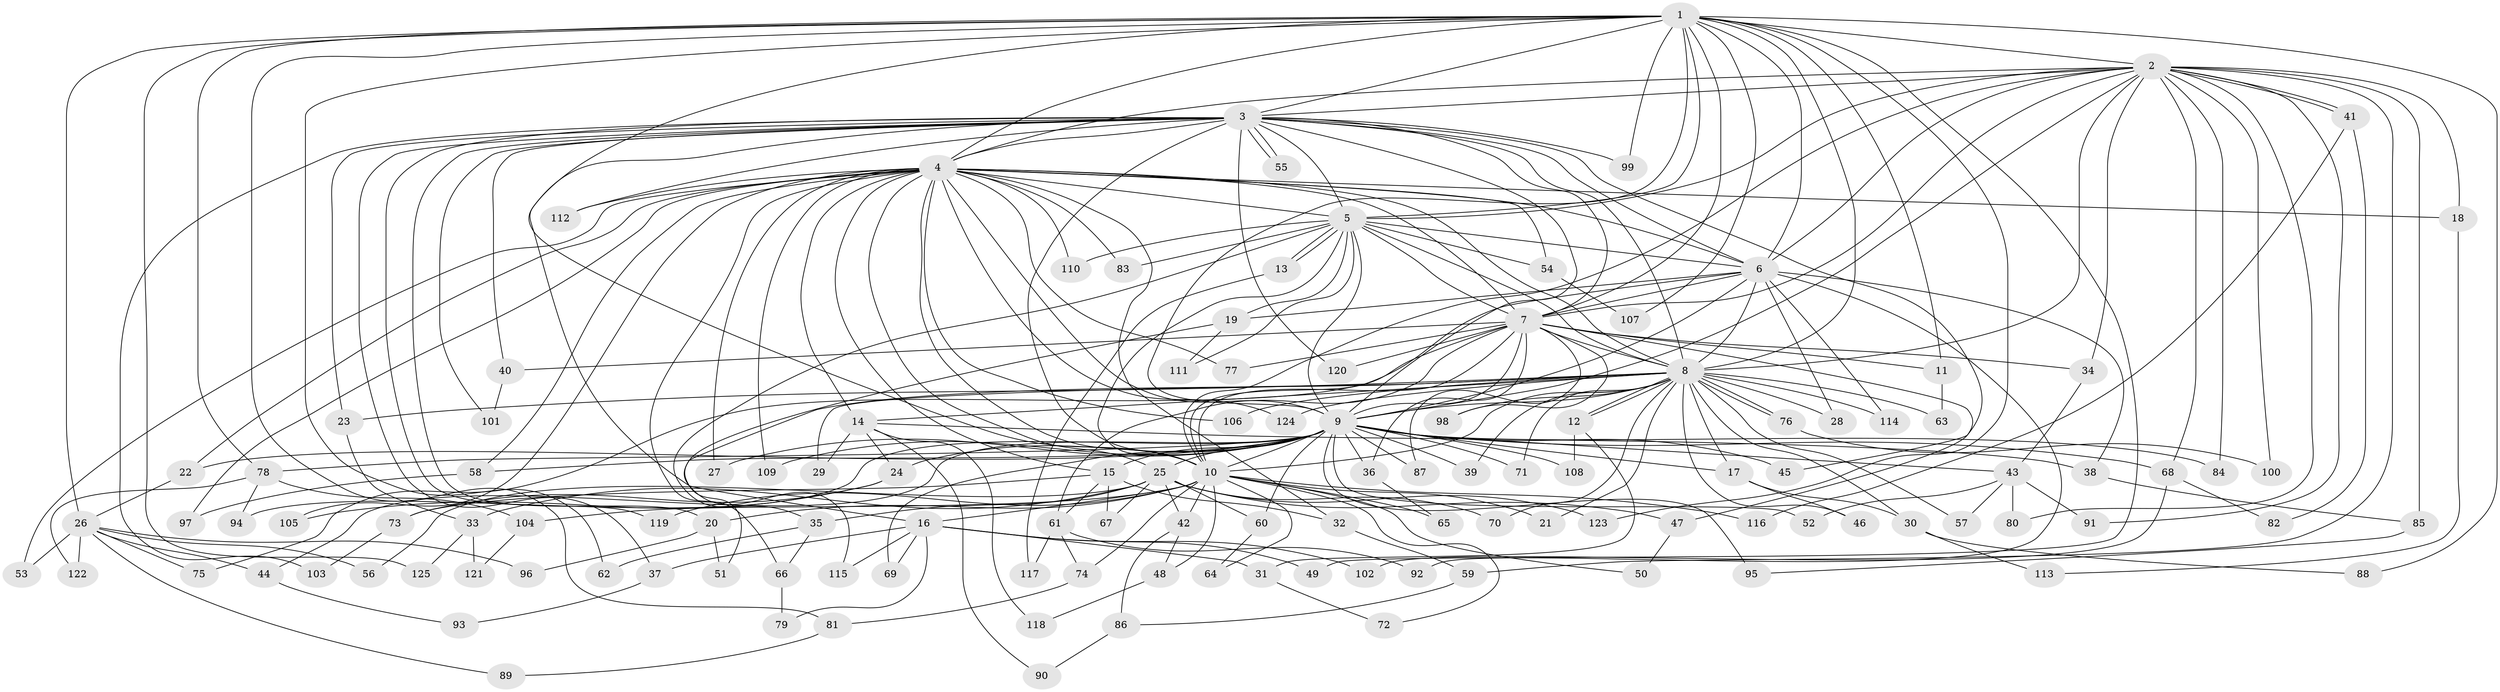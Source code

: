 // Generated by graph-tools (version 1.1) at 2025/01/03/09/25 03:01:27]
// undirected, 125 vertices, 275 edges
graph export_dot {
graph [start="1"]
  node [color=gray90,style=filled];
  1;
  2;
  3;
  4;
  5;
  6;
  7;
  8;
  9;
  10;
  11;
  12;
  13;
  14;
  15;
  16;
  17;
  18;
  19;
  20;
  21;
  22;
  23;
  24;
  25;
  26;
  27;
  28;
  29;
  30;
  31;
  32;
  33;
  34;
  35;
  36;
  37;
  38;
  39;
  40;
  41;
  42;
  43;
  44;
  45;
  46;
  47;
  48;
  49;
  50;
  51;
  52;
  53;
  54;
  55;
  56;
  57;
  58;
  59;
  60;
  61;
  62;
  63;
  64;
  65;
  66;
  67;
  68;
  69;
  70;
  71;
  72;
  73;
  74;
  75;
  76;
  77;
  78;
  79;
  80;
  81;
  82;
  83;
  84;
  85;
  86;
  87;
  88;
  89;
  90;
  91;
  92;
  93;
  94;
  95;
  96;
  97;
  98;
  99;
  100;
  101;
  102;
  103;
  104;
  105;
  106;
  107;
  108;
  109;
  110;
  111;
  112;
  113;
  114;
  115;
  116;
  117;
  118;
  119;
  120;
  121;
  122;
  123;
  124;
  125;
  1 -- 2;
  1 -- 3;
  1 -- 4;
  1 -- 5;
  1 -- 6;
  1 -- 7;
  1 -- 8;
  1 -- 9;
  1 -- 10;
  1 -- 11;
  1 -- 26;
  1 -- 49;
  1 -- 62;
  1 -- 78;
  1 -- 81;
  1 -- 88;
  1 -- 99;
  1 -- 107;
  1 -- 123;
  1 -- 125;
  2 -- 3;
  2 -- 4;
  2 -- 5;
  2 -- 6;
  2 -- 7;
  2 -- 8;
  2 -- 9;
  2 -- 10;
  2 -- 18;
  2 -- 34;
  2 -- 41;
  2 -- 41;
  2 -- 59;
  2 -- 68;
  2 -- 80;
  2 -- 84;
  2 -- 85;
  2 -- 91;
  2 -- 100;
  3 -- 4;
  3 -- 5;
  3 -- 6;
  3 -- 7;
  3 -- 8;
  3 -- 9;
  3 -- 10;
  3 -- 16;
  3 -- 20;
  3 -- 23;
  3 -- 37;
  3 -- 40;
  3 -- 45;
  3 -- 55;
  3 -- 55;
  3 -- 99;
  3 -- 101;
  3 -- 103;
  3 -- 112;
  3 -- 119;
  3 -- 120;
  4 -- 5;
  4 -- 6;
  4 -- 7;
  4 -- 8;
  4 -- 9;
  4 -- 10;
  4 -- 14;
  4 -- 15;
  4 -- 18;
  4 -- 22;
  4 -- 25;
  4 -- 27;
  4 -- 32;
  4 -- 53;
  4 -- 54;
  4 -- 58;
  4 -- 66;
  4 -- 77;
  4 -- 83;
  4 -- 97;
  4 -- 105;
  4 -- 106;
  4 -- 109;
  4 -- 110;
  4 -- 112;
  4 -- 124;
  5 -- 6;
  5 -- 7;
  5 -- 8;
  5 -- 9;
  5 -- 10;
  5 -- 13;
  5 -- 13;
  5 -- 19;
  5 -- 35;
  5 -- 54;
  5 -- 83;
  5 -- 110;
  5 -- 111;
  6 -- 7;
  6 -- 8;
  6 -- 9;
  6 -- 10;
  6 -- 19;
  6 -- 28;
  6 -- 38;
  6 -- 92;
  6 -- 114;
  7 -- 8;
  7 -- 9;
  7 -- 10;
  7 -- 11;
  7 -- 34;
  7 -- 36;
  7 -- 40;
  7 -- 47;
  7 -- 61;
  7 -- 75;
  7 -- 77;
  7 -- 87;
  7 -- 98;
  7 -- 120;
  8 -- 9;
  8 -- 10;
  8 -- 12;
  8 -- 12;
  8 -- 14;
  8 -- 17;
  8 -- 21;
  8 -- 23;
  8 -- 28;
  8 -- 29;
  8 -- 30;
  8 -- 39;
  8 -- 46;
  8 -- 51;
  8 -- 57;
  8 -- 63;
  8 -- 70;
  8 -- 71;
  8 -- 76;
  8 -- 76;
  8 -- 98;
  8 -- 106;
  8 -- 114;
  8 -- 124;
  9 -- 10;
  9 -- 15;
  9 -- 17;
  9 -- 22;
  9 -- 24;
  9 -- 25;
  9 -- 27;
  9 -- 36;
  9 -- 39;
  9 -- 43;
  9 -- 44;
  9 -- 45;
  9 -- 52;
  9 -- 58;
  9 -- 60;
  9 -- 68;
  9 -- 69;
  9 -- 71;
  9 -- 78;
  9 -- 84;
  9 -- 87;
  9 -- 94;
  9 -- 95;
  9 -- 108;
  9 -- 109;
  10 -- 16;
  10 -- 20;
  10 -- 21;
  10 -- 42;
  10 -- 48;
  10 -- 50;
  10 -- 64;
  10 -- 65;
  10 -- 72;
  10 -- 74;
  10 -- 104;
  10 -- 116;
  10 -- 119;
  11 -- 63;
  12 -- 31;
  12 -- 108;
  13 -- 117;
  14 -- 24;
  14 -- 29;
  14 -- 38;
  14 -- 90;
  14 -- 118;
  15 -- 32;
  15 -- 61;
  15 -- 67;
  15 -- 73;
  16 -- 31;
  16 -- 37;
  16 -- 49;
  16 -- 69;
  16 -- 79;
  16 -- 102;
  16 -- 115;
  17 -- 30;
  17 -- 46;
  18 -- 113;
  19 -- 111;
  19 -- 115;
  20 -- 51;
  20 -- 96;
  22 -- 26;
  23 -- 33;
  24 -- 73;
  24 -- 105;
  25 -- 33;
  25 -- 35;
  25 -- 42;
  25 -- 47;
  25 -- 56;
  25 -- 60;
  25 -- 67;
  25 -- 70;
  25 -- 123;
  26 -- 44;
  26 -- 53;
  26 -- 56;
  26 -- 75;
  26 -- 89;
  26 -- 96;
  26 -- 122;
  30 -- 88;
  30 -- 113;
  31 -- 72;
  32 -- 59;
  33 -- 121;
  33 -- 125;
  34 -- 43;
  35 -- 62;
  35 -- 66;
  36 -- 65;
  37 -- 93;
  38 -- 85;
  40 -- 101;
  41 -- 82;
  41 -- 116;
  42 -- 48;
  42 -- 86;
  43 -- 52;
  43 -- 57;
  43 -- 80;
  43 -- 91;
  44 -- 93;
  47 -- 50;
  48 -- 118;
  54 -- 107;
  58 -- 97;
  59 -- 86;
  60 -- 64;
  61 -- 74;
  61 -- 92;
  61 -- 117;
  66 -- 79;
  68 -- 82;
  68 -- 102;
  73 -- 103;
  74 -- 81;
  76 -- 100;
  78 -- 94;
  78 -- 104;
  78 -- 122;
  81 -- 89;
  85 -- 95;
  86 -- 90;
  104 -- 121;
}
